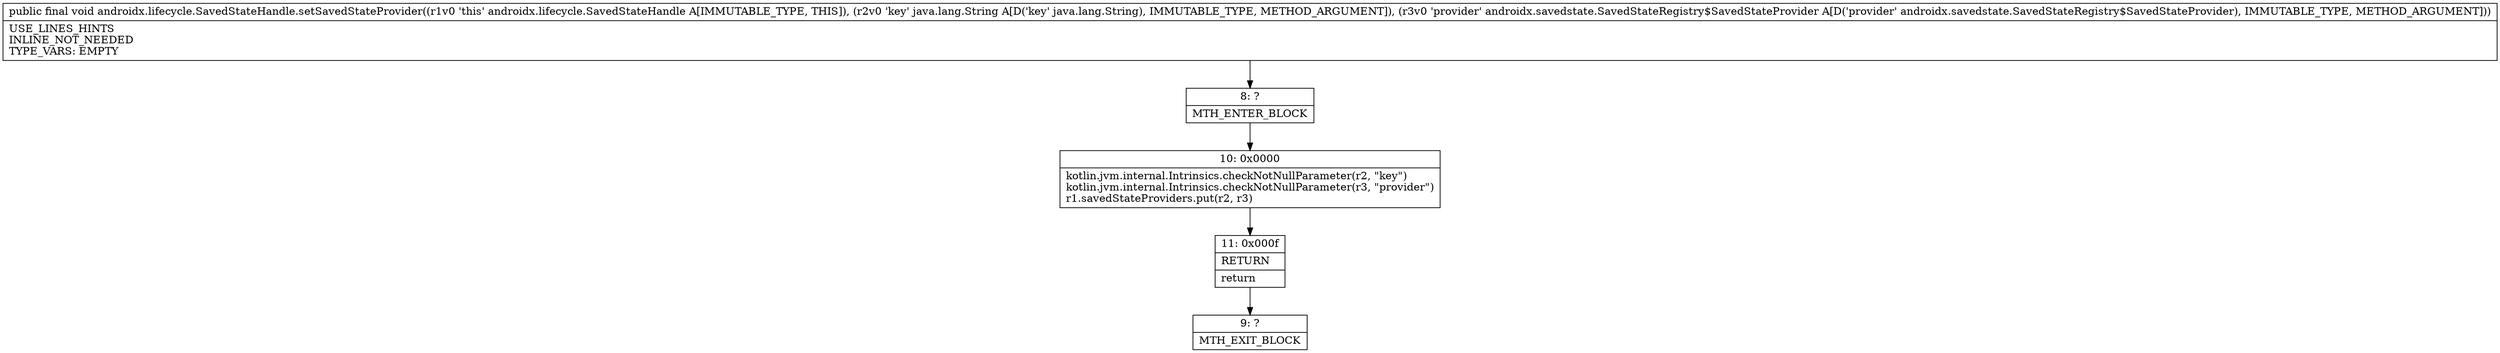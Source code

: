 digraph "CFG forandroidx.lifecycle.SavedStateHandle.setSavedStateProvider(Ljava\/lang\/String;Landroidx\/savedstate\/SavedStateRegistry$SavedStateProvider;)V" {
Node_8 [shape=record,label="{8\:\ ?|MTH_ENTER_BLOCK\l}"];
Node_10 [shape=record,label="{10\:\ 0x0000|kotlin.jvm.internal.Intrinsics.checkNotNullParameter(r2, \"key\")\lkotlin.jvm.internal.Intrinsics.checkNotNullParameter(r3, \"provider\")\lr1.savedStateProviders.put(r2, r3)\l}"];
Node_11 [shape=record,label="{11\:\ 0x000f|RETURN\l|return\l}"];
Node_9 [shape=record,label="{9\:\ ?|MTH_EXIT_BLOCK\l}"];
MethodNode[shape=record,label="{public final void androidx.lifecycle.SavedStateHandle.setSavedStateProvider((r1v0 'this' androidx.lifecycle.SavedStateHandle A[IMMUTABLE_TYPE, THIS]), (r2v0 'key' java.lang.String A[D('key' java.lang.String), IMMUTABLE_TYPE, METHOD_ARGUMENT]), (r3v0 'provider' androidx.savedstate.SavedStateRegistry$SavedStateProvider A[D('provider' androidx.savedstate.SavedStateRegistry$SavedStateProvider), IMMUTABLE_TYPE, METHOD_ARGUMENT]))  | USE_LINES_HINTS\lINLINE_NOT_NEEDED\lTYPE_VARS: EMPTY\l}"];
MethodNode -> Node_8;Node_8 -> Node_10;
Node_10 -> Node_11;
Node_11 -> Node_9;
}

